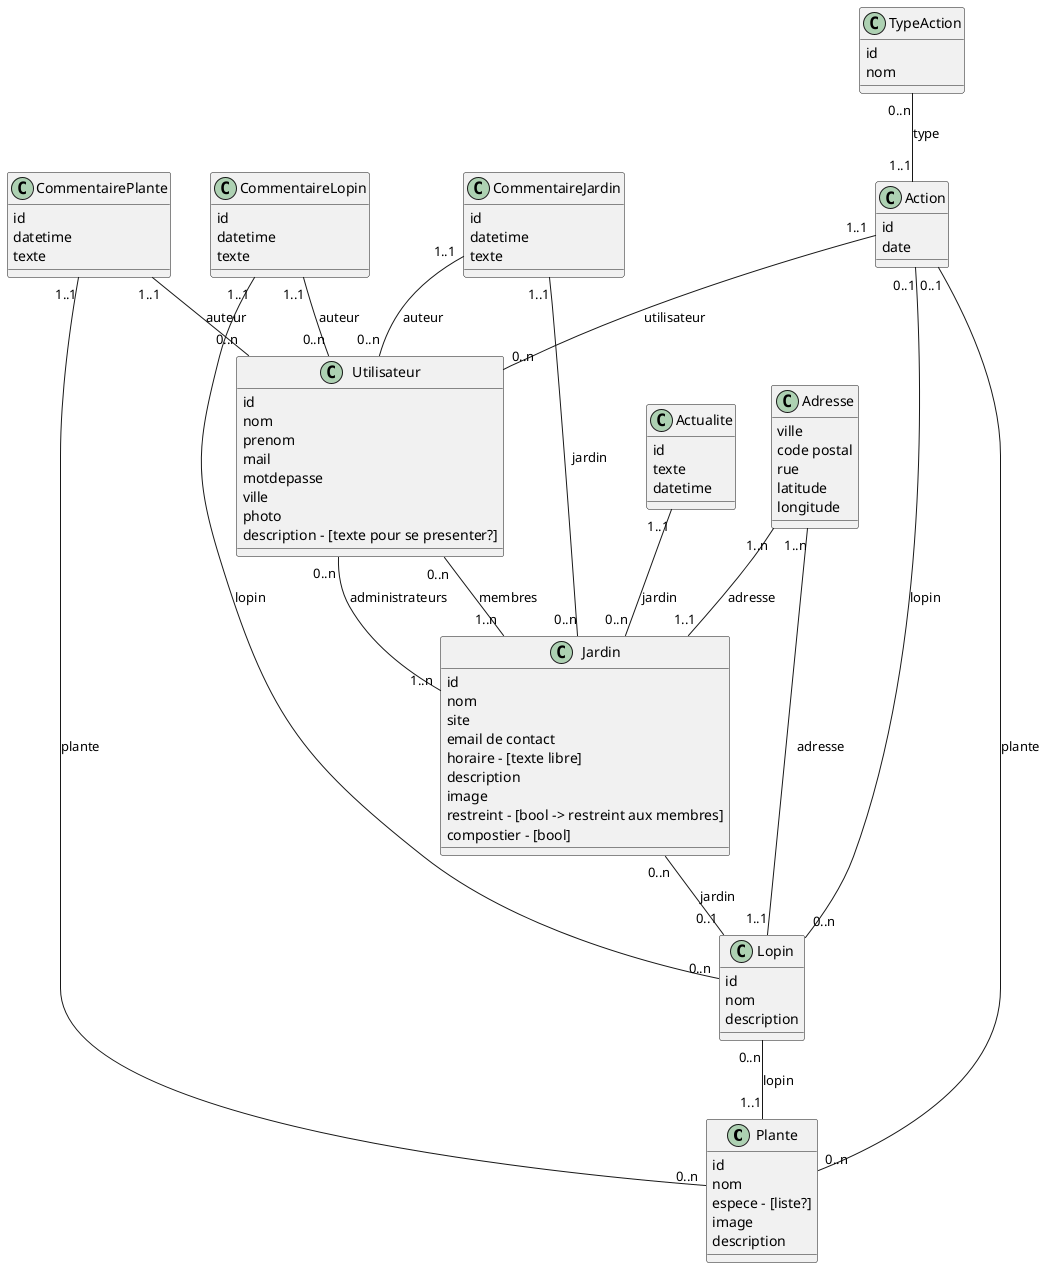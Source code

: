 @startuml
skinparam shadowing false
skinparam monochrome false
skinparam TitleFontSize 20
skinparam sequenceTitleFontSize 20
skinparam sequenceTitleFontStyle plain

skinparam state {
  BackgroundColor white
  BackgroundColor<<Warning>> lightblue
}

class Plante{
	id
	nom
	espece - [liste?]
	image
	description
}

class Jardin{
	id
	nom
	site
	email de contact
	horaire - [texte libre]
	description
	image
	restreint - [bool -> restreint aux membres]
	compostier - [bool]
}

class Lopin{
	id
	nom
	description
}

class Utilisateur{
	id
	nom
	prenom
	mail
	motdepasse
	ville
	photo
	description - [texte pour se presenter?]
}

class Adresse{
	ville
	code postal
	rue
	latitude
	longitude
}

class Actualite{
	id
	texte
	datetime
}

class CommentaireJardin{
	id
	datetime
	texte
}

class CommentairePlante{
	id
	datetime
	texte
}

class CommentaireLopin{
	id
	datetime
	texte
}

class Action{
	id
	date
}

class TypeAction{
	id
	nom
}


Jardin "0..n" -- "0..1" Lopin : jardin
Lopin "0..n" -- "1..1" Plante : lopin

TypeAction "0..n" -- "1..1" Action : type
Action "1..1" -- "0..n" Utilisateur : utilisateur
Action "0..1" -- "0..n" Plante : plante
Action "0..1" -- "0..n" Lopin : lopin

CommentairePlante "1..1" -- "0..n" Utilisateur : auteur
CommentairePlante "1..1" -- "0..n" Plante : plante
CommentaireJardin "1..1" -- "0..n" Utilisateur : auteur
CommentaireJardin "1..1" -- "0..n" Jardin : jardin
CommentaireLopin "1..1" -- "0..n" Utilisateur : auteur
CommentaireLopin "1..1" -- "0..n" Lopin : lopin

Utilisateur "0..n" -- "1..n" Jardin : administrateurs
Utilisateur "0..n" -- "1..n" Jardin : membres

Actualite "1..1" -- "0..n" Jardin : jardin

Adresse "1..n" -- "1..1" Jardin : adresse
Adresse "1..n" -- "1..1" Lopin : adresse
@enduml
